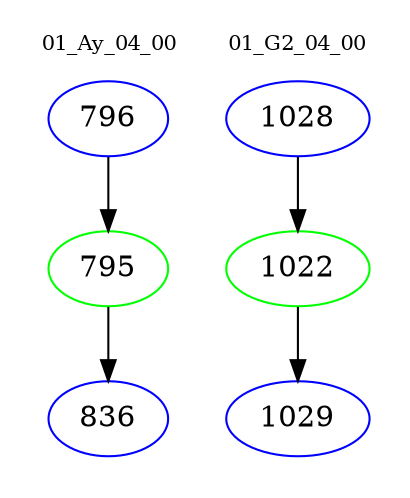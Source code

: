 digraph{
subgraph cluster_0 {
color = white
label = "01_Ay_04_00";
fontsize=10;
T0_796 [label="796", color="blue"]
T0_796 -> T0_795 [color="black"]
T0_795 [label="795", color="green"]
T0_795 -> T0_836 [color="black"]
T0_836 [label="836", color="blue"]
}
subgraph cluster_1 {
color = white
label = "01_G2_04_00";
fontsize=10;
T1_1028 [label="1028", color="blue"]
T1_1028 -> T1_1022 [color="black"]
T1_1022 [label="1022", color="green"]
T1_1022 -> T1_1029 [color="black"]
T1_1029 [label="1029", color="blue"]
}
}
